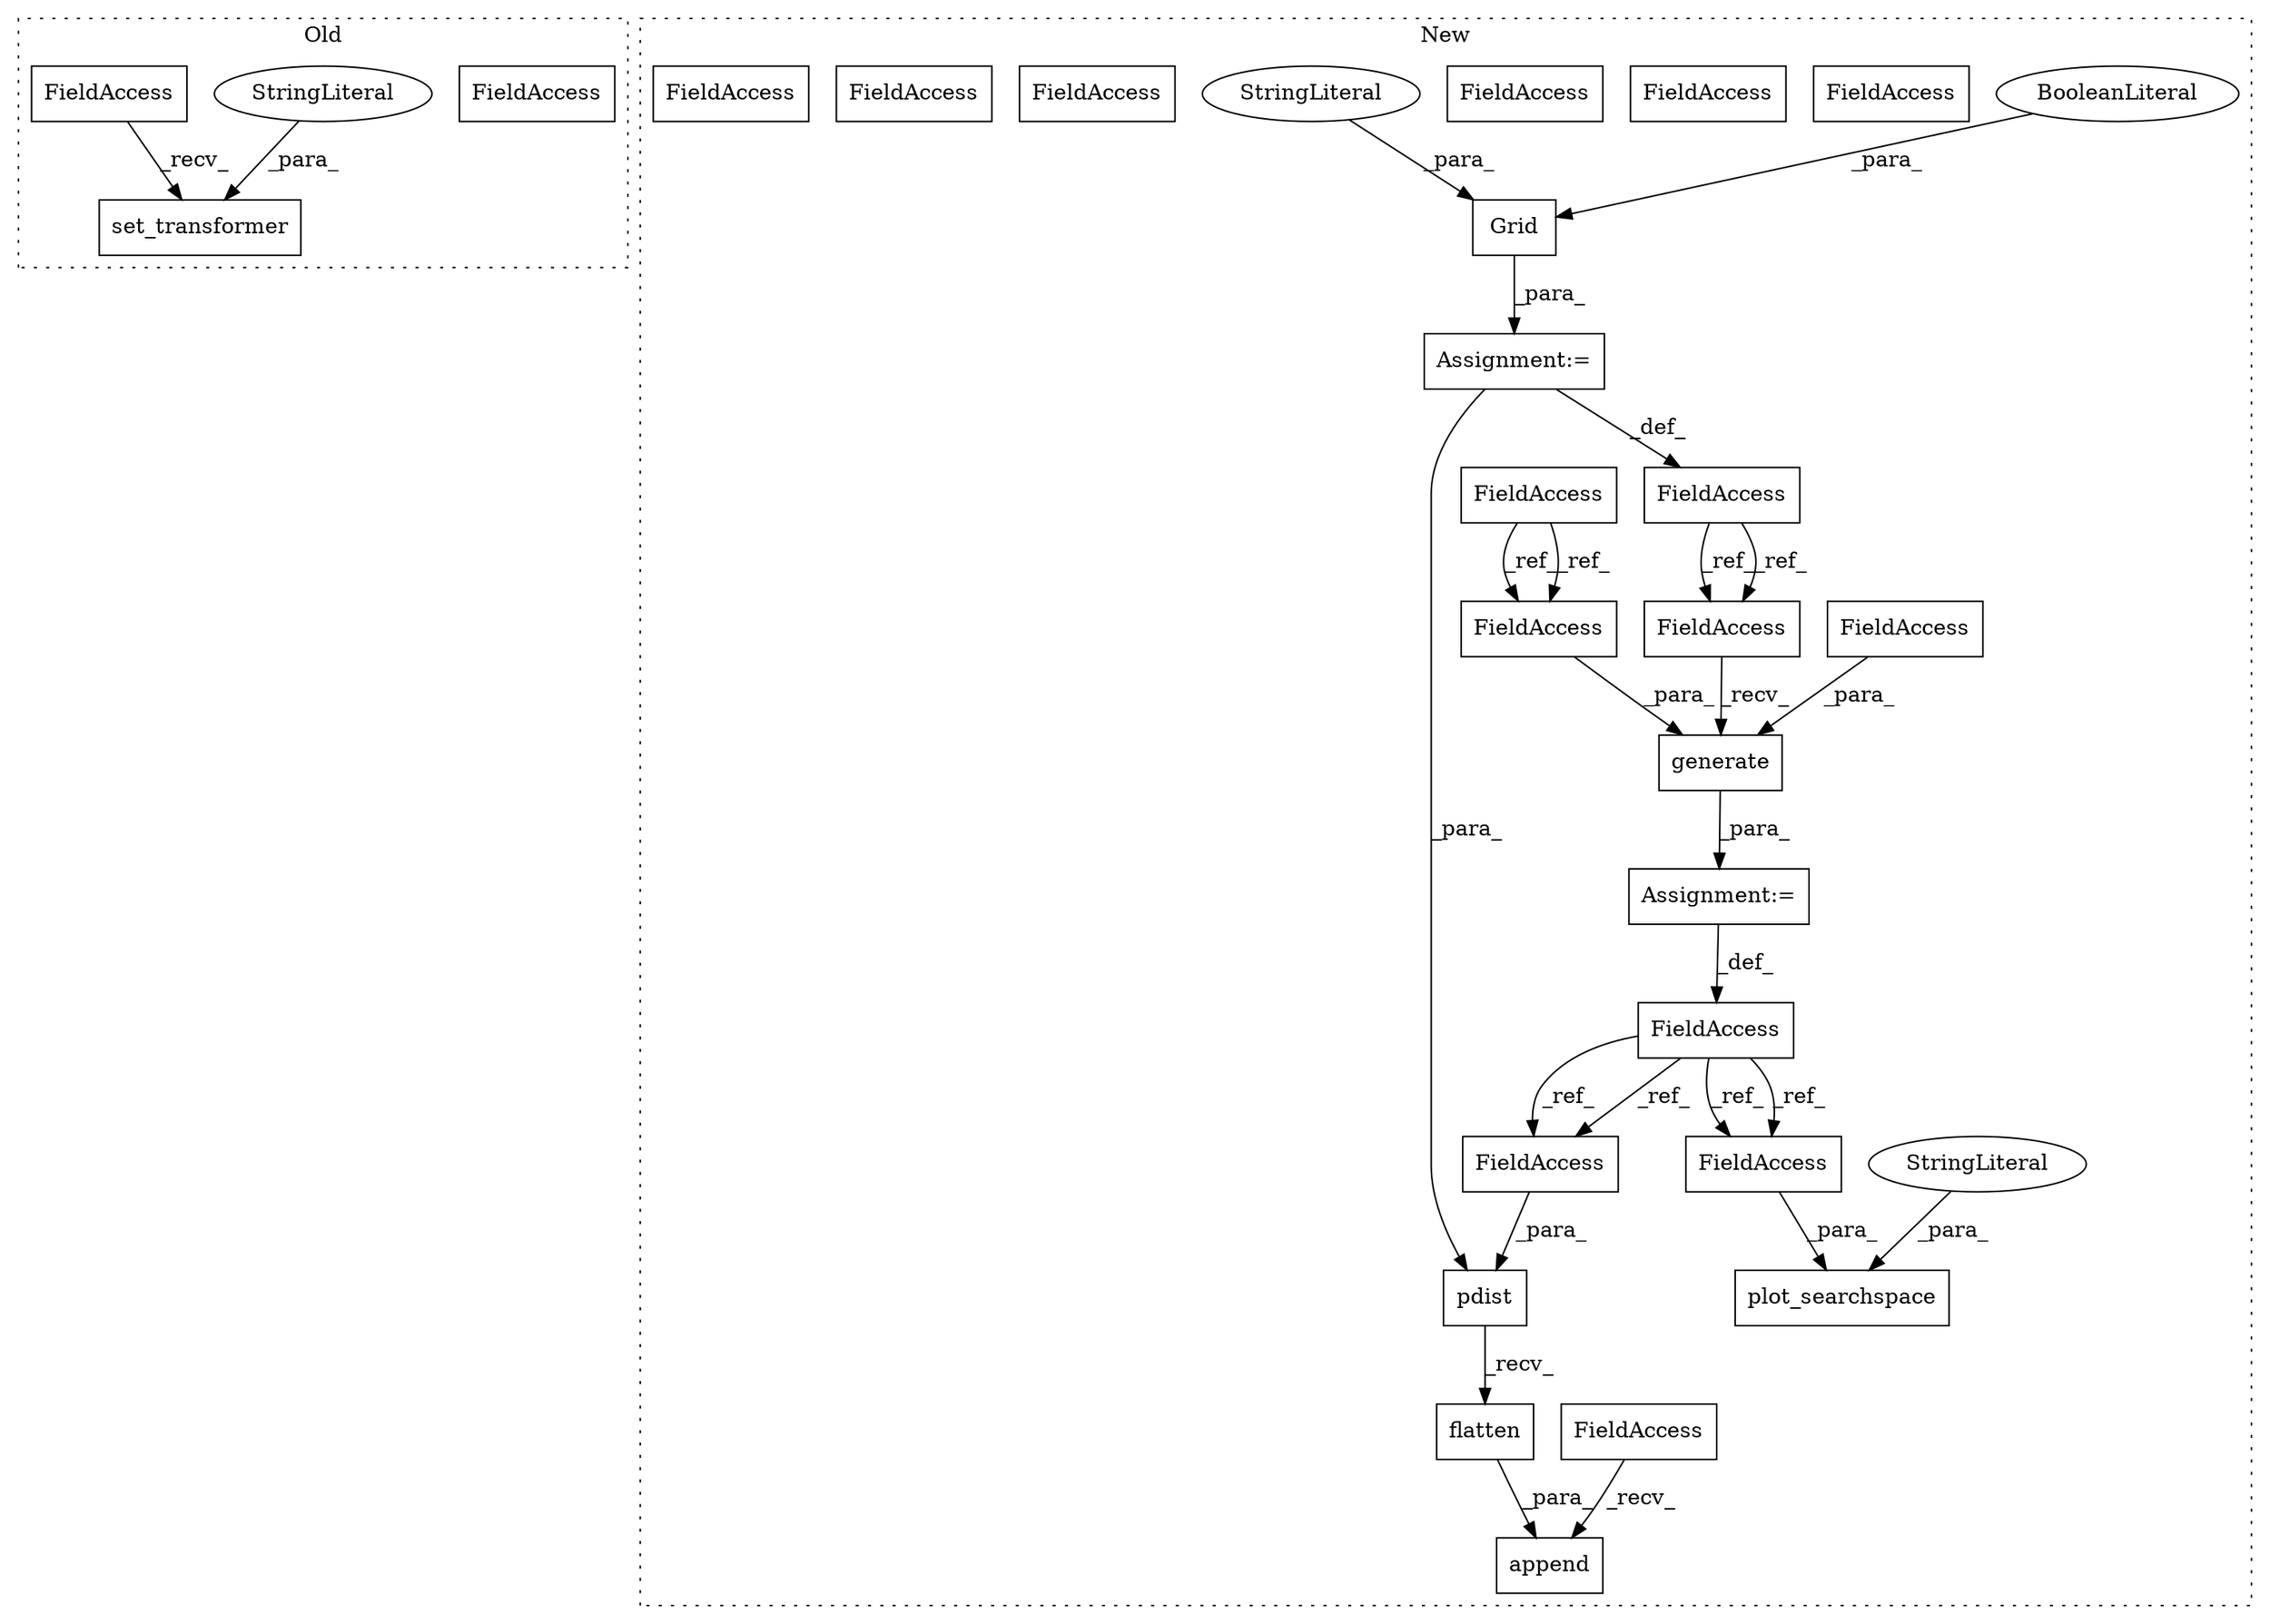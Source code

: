 digraph G {
subgraph cluster0 {
1 [label="set_transformer" a="32" s="1109,1136" l="16,1" shape="box"];
6 [label="FieldAccess" a="22" s="1103" l="5" shape="box"];
16 [label="StringLiteral" a="45" s="1125" l="11" shape="ellipse"];
29 [label="FieldAccess" a="22" s="1103" l="5" shape="box"];
label = "Old";
style="dotted";
}
subgraph cluster1 {
2 [label="Grid" a="32" s="2830,2850" l="5,1" shape="box"];
3 [label="BooleanLiteral" a="9" s="2845" l="5" shape="ellipse"];
4 [label="plot_searchspace" a="32" s="2906,2931" l="17,1" shape="box"];
5 [label="flatten" a="32" s="2965" l="9" shape="box"];
7 [label="FieldAccess" a="22" s="2923" l="1" shape="box"];
8 [label="FieldAccess" a="22" s="2825" l="4" shape="box"];
9 [label="FieldAccess" a="22" s="2859" l="4" shape="box"];
10 [label="FieldAccess" a="22" s="2857" l="1" shape="box"];
11 [label="FieldAccess" a="22" s="2962" l="1" shape="box"];
12 [label="StringLiteral" a="45" s="2925" l="6" shape="ellipse"];
13 [label="Assignment:=" a="7" s="2829" l="1" shape="box"];
14 [label="Assignment:=" a="7" s="2858" l="1" shape="box"];
15 [label="StringLiteral" a="45" s="2835" l="9" shape="ellipse"];
17 [label="generate" a="32" s="2864,2899" l="9,1" shape="box"];
18 [label="FieldAccess" a="22" s="2890" l="9" shape="box"];
19 [label="FieldAccess" a="22" s="2873" l="5" shape="box"];
20 [label="append" a="32" s="2949,2974" l="7,1" shape="box"];
21 [label="FieldAccess" a="22" s="2938" l="10" shape="box"];
22 [label="FieldAccess" a="22" s="1046" l="5" shape="box"];
23 [label="pdist" a="32" s="2956,2963" l="6,1" shape="box"];
24 [label="FieldAccess" a="22" s="2938" l="10" shape="box"];
25 [label="FieldAccess" a="22" s="2873" l="5" shape="box"];
26 [label="FieldAccess" a="22" s="2962" l="1" shape="box"];
27 [label="FieldAccess" a="22" s="2923" l="1" shape="box"];
28 [label="FieldAccess" a="22" s="2859" l="4" shape="box"];
30 [label="FieldAccess" a="22" s="2890" l="9" shape="box"];
label = "New";
style="dotted";
}
2 -> 13 [label="_para_"];
3 -> 2 [label="_para_"];
5 -> 20 [label="_para_"];
8 -> 28 [label="_ref_"];
8 -> 28 [label="_ref_"];
10 -> 26 [label="_ref_"];
10 -> 27 [label="_ref_"];
10 -> 26 [label="_ref_"];
10 -> 27 [label="_ref_"];
12 -> 4 [label="_para_"];
13 -> 23 [label="_para_"];
13 -> 8 [label="_def_"];
14 -> 10 [label="_def_"];
15 -> 2 [label="_para_"];
16 -> 1 [label="_para_"];
17 -> 14 [label="_para_"];
22 -> 25 [label="_ref_"];
22 -> 25 [label="_ref_"];
23 -> 5 [label="_recv_"];
24 -> 20 [label="_recv_"];
25 -> 17 [label="_para_"];
26 -> 23 [label="_para_"];
27 -> 4 [label="_para_"];
28 -> 17 [label="_recv_"];
29 -> 1 [label="_recv_"];
30 -> 17 [label="_para_"];
}